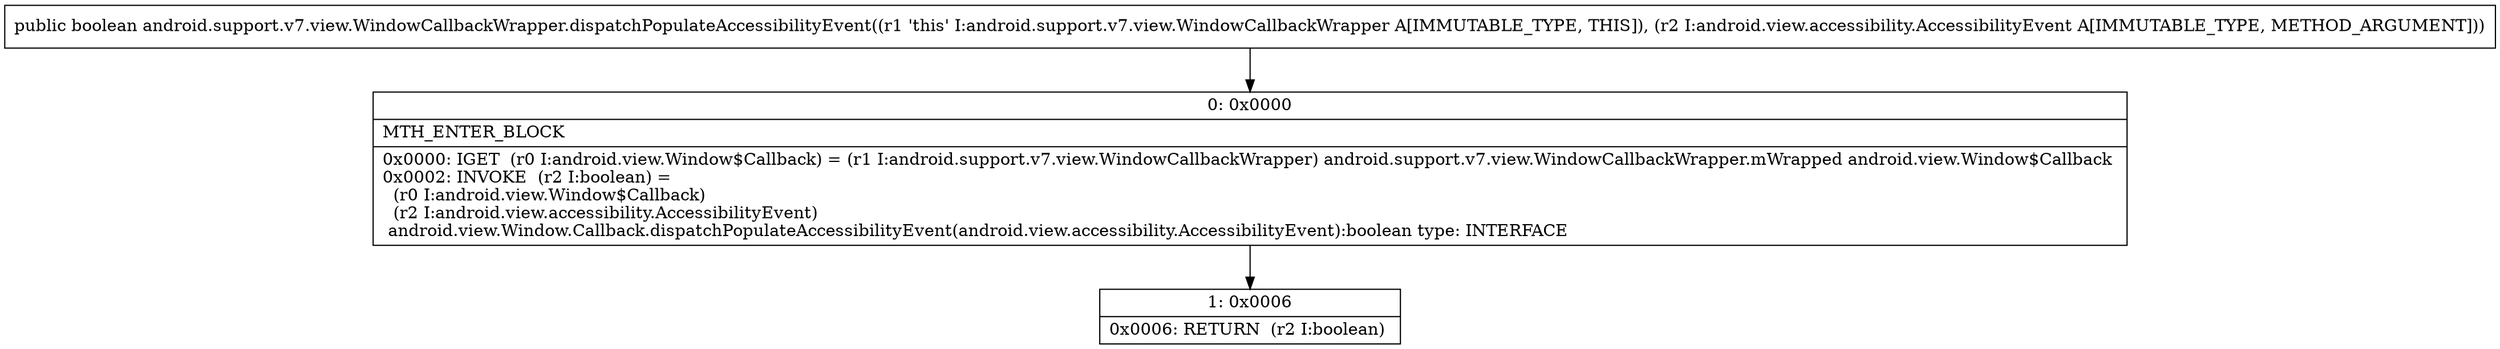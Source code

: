 digraph "CFG forandroid.support.v7.view.WindowCallbackWrapper.dispatchPopulateAccessibilityEvent(Landroid\/view\/accessibility\/AccessibilityEvent;)Z" {
Node_0 [shape=record,label="{0\:\ 0x0000|MTH_ENTER_BLOCK\l|0x0000: IGET  (r0 I:android.view.Window$Callback) = (r1 I:android.support.v7.view.WindowCallbackWrapper) android.support.v7.view.WindowCallbackWrapper.mWrapped android.view.Window$Callback \l0x0002: INVOKE  (r2 I:boolean) = \l  (r0 I:android.view.Window$Callback)\l  (r2 I:android.view.accessibility.AccessibilityEvent)\l android.view.Window.Callback.dispatchPopulateAccessibilityEvent(android.view.accessibility.AccessibilityEvent):boolean type: INTERFACE \l}"];
Node_1 [shape=record,label="{1\:\ 0x0006|0x0006: RETURN  (r2 I:boolean) \l}"];
MethodNode[shape=record,label="{public boolean android.support.v7.view.WindowCallbackWrapper.dispatchPopulateAccessibilityEvent((r1 'this' I:android.support.v7.view.WindowCallbackWrapper A[IMMUTABLE_TYPE, THIS]), (r2 I:android.view.accessibility.AccessibilityEvent A[IMMUTABLE_TYPE, METHOD_ARGUMENT])) }"];
MethodNode -> Node_0;
Node_0 -> Node_1;
}

